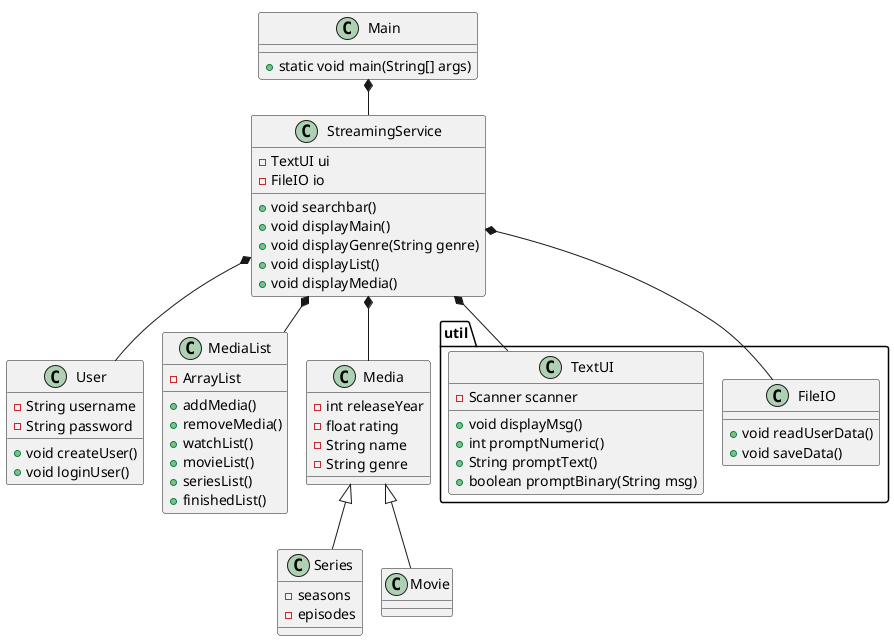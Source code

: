 @startuml
'https://plantuml.com/sequence-diagram
!pragma layout smetana

class User{
- String username
- String password
+ void createUser()
+ void loginUser()
}

class Main{

+ static void main(String[] args)
}

class StreamingService{

+ void searchbar()
- TextUI ui
- FileIO io
+ void displayMain()
+ void displayGenre(String genre)
+ void displayList()
+ void displayMedia()



}

class MediaList{

- ArrayList
+ addMedia()
+ removeMedia()
+ watchList()
+ movieList()
+ seriesList()
+ finishedList()


}

package "util" {

class FileIO{
+ void readUserData()
+ void saveData()

}
class TextUI{
- Scanner scanner
+ void displayMsg()
+ int promptNumeric()
+ String promptText()
+ boolean promptBinary(String msg)

}
}

class Media{

- int releaseYear
- float rating
- String name
- String genre



}

class Series{

- seasons
- episodes

}



Media <|-- Movie
Media <|-- Series

StreamingService *-- Media




Main *-- StreamingService
StreamingService *-- User
StreamingService *-- MediaList

StreamingService *-- TextUI
StreamingService *-- FileIO
@enduml